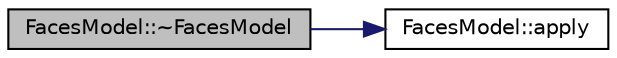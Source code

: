 digraph "FacesModel::~FacesModel"
{
 // LATEX_PDF_SIZE
  edge [fontname="Helvetica",fontsize="10",labelfontname="Helvetica",labelfontsize="10"];
  node [fontname="Helvetica",fontsize="10",shape=record];
  rankdir="LR";
  Node1 [label="FacesModel::~FacesModel",height=0.2,width=0.4,color="black", fillcolor="grey75", style="filled", fontcolor="black",tooltip=" "];
  Node1 -> Node2 [color="midnightblue",fontsize="10",style="solid",fontname="Helvetica"];
  Node2 [label="FacesModel::apply",height=0.2,width=0.4,color="black", fillcolor="white", style="filled",URL="$class_faces_model.html#a5a4e87f7aa3ef4aa44588f45ad1519e9",tooltip=" "];
}
